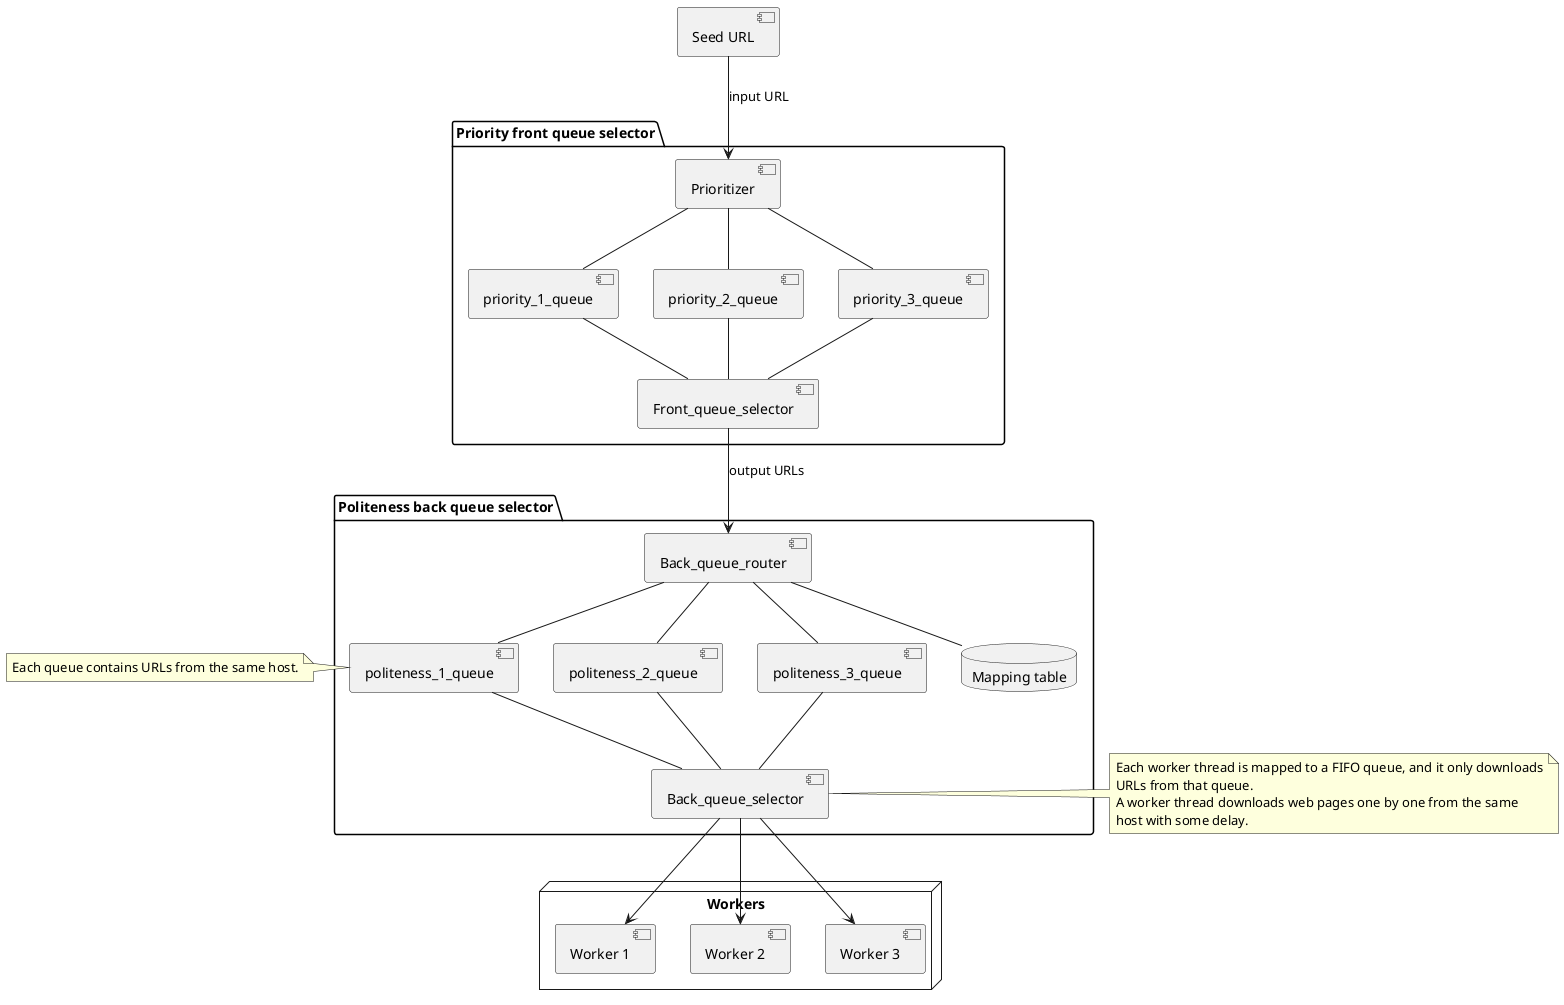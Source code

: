 @startuml
'https://plantuml.com/component-diagram


package "Priority front queue selector" {
  [Prioritizer] -- [priority_1_queue]
  [Prioritizer] -- [priority_2_queue]
  [Prioritizer] -- [priority_3_queue]
  [priority_1_queue] -- [Front_queue_selector]
  [priority_2_queue] -- [Front_queue_selector]
  [priority_3_queue] -- [Front_queue_selector]
}

package "Politeness back queue selector" {
  [Back_queue_router] -- [Mapping table]
  [Back_queue_router] -- [politeness_1_queue]
  [Back_queue_router] -- [politeness_2_queue]
  [Back_queue_router] -- [politeness_3_queue]
  [politeness_1_queue] -- [Back_queue_selector]
  [politeness_2_queue] -- [Back_queue_selector]
  [politeness_3_queue] -- [Back_queue_selector]
}

note left of [politeness_1_queue]
    Each queue contains URLs from the same host.
end note

note left of [Back_queue_selector]
    Each worker thread is mapped to a FIFO queue, and it only downloads
    URLs from that queue.
    A worker thread downloads web pages one by one from the same
    host with some delay.
end note

node "Workers" {
  [Worker 1]
  [Worker 2]
  [Worker 3]
}

database "Mapping table" {
}


[Seed URL] --> [Prioritizer] : input URL
[Front_queue_selector] --> [Back_queue_router] : output URLs
[Back_queue_selector] --> [Worker 1]
[Back_queue_selector] --> [Worker 2]
[Back_queue_selector] --> [Worker 3]

@enduml
